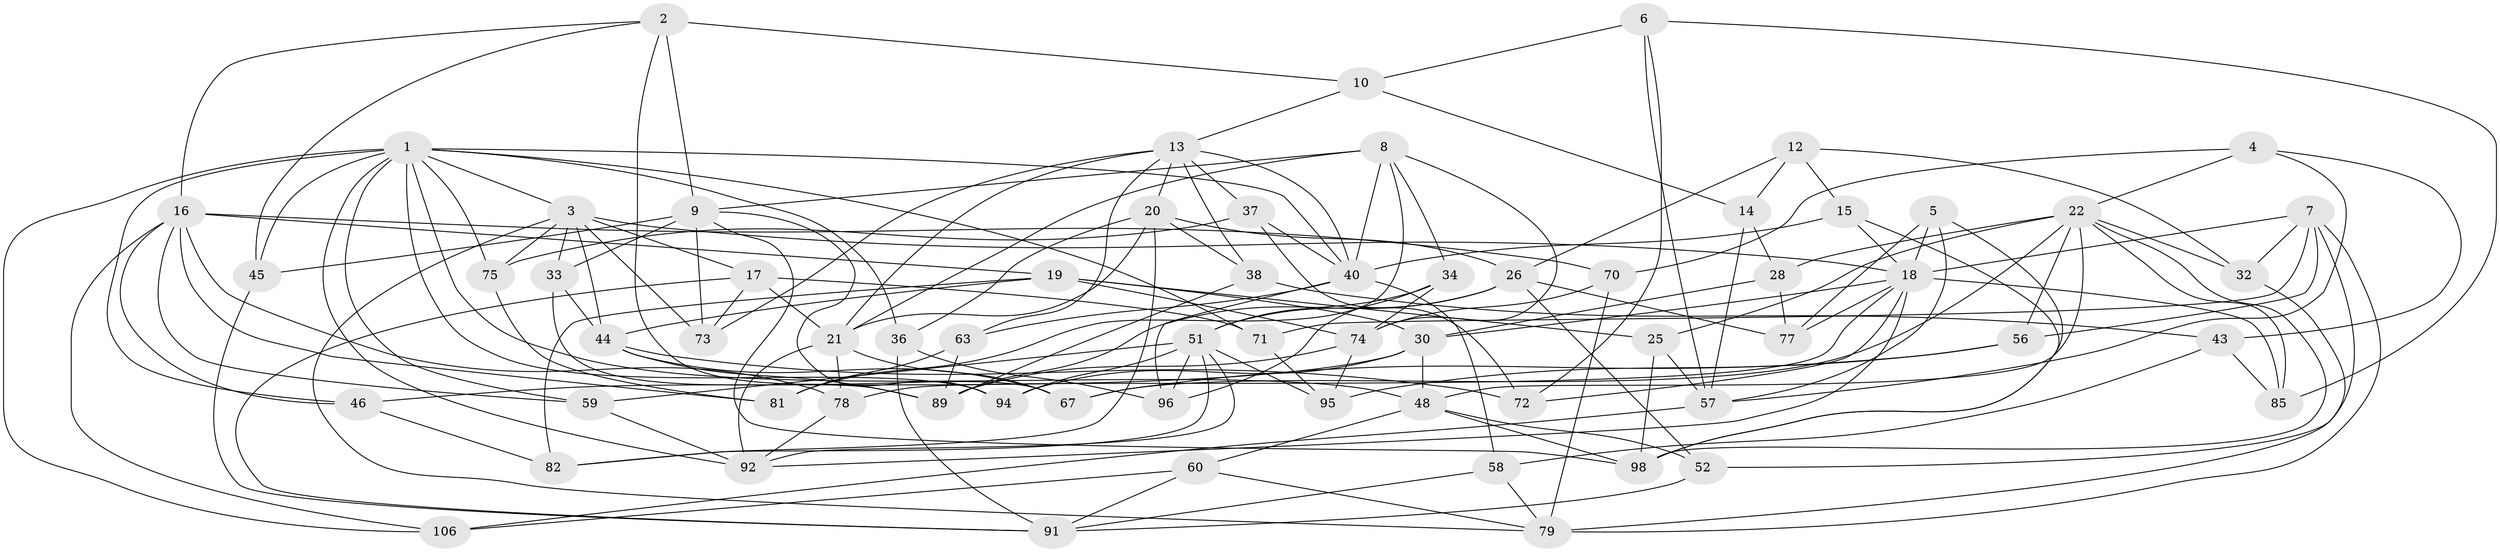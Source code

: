 // original degree distribution, {4: 1.0}
// Generated by graph-tools (version 1.1) at 2025/20/03/04/25 18:20:29]
// undirected, 66 vertices, 171 edges
graph export_dot {
graph [start="1"]
  node [color=gray90,style=filled];
  1 [super="+54+11"];
  2 [super="+66"];
  3 [super="+50+68"];
  4;
  5;
  6;
  7 [super="+24"];
  8 [super="+41"];
  9 [super="+100+90"];
  10;
  12;
  13 [super="+35+49"];
  14;
  15;
  16 [super="+107+76"];
  17 [super="+65"];
  18 [super="+69"];
  19 [super="+39+61"];
  20 [super="+31"];
  21 [super="+29"];
  22 [super="+62+27"];
  25;
  26 [super="+47"];
  28;
  30 [super="+99"];
  32;
  33;
  34;
  36;
  37;
  38;
  40 [super="+42+109"];
  43;
  44 [super="+84"];
  45;
  46;
  48 [super="+64"];
  51 [super="+53+55"];
  52;
  56;
  57 [super="+87"];
  58;
  59;
  60;
  63;
  67 [super="+97"];
  70;
  71;
  72;
  73;
  74 [super="+83"];
  75;
  77;
  78;
  79 [super="+86"];
  81;
  82;
  85;
  89 [super="+101"];
  91 [super="+105"];
  92 [super="+102"];
  94;
  95;
  96;
  98 [super="+104"];
  106;
  1 -- 46;
  1 -- 45;
  1 -- 40;
  1 -- 59;
  1 -- 94;
  1 -- 3;
  1 -- 36;
  1 -- 71;
  1 -- 106;
  1 -- 75;
  1 -- 48;
  1 -- 92;
  2 -- 10;
  2 -- 16;
  2 -- 67;
  2 -- 45;
  2 -- 9 [weight=2];
  3 -- 17;
  3 -- 73;
  3 -- 44;
  3 -- 33;
  3 -- 75;
  3 -- 18;
  3 -- 79;
  4 -- 43;
  4 -- 70;
  4 -- 57;
  4 -- 22;
  5 -- 77;
  5 -- 57;
  5 -- 98;
  5 -- 18;
  6 -- 85;
  6 -- 10;
  6 -- 72;
  6 -- 57;
  7 -- 52;
  7 -- 56;
  7 -- 71;
  7 -- 32;
  7 -- 18;
  7 -- 79;
  8 -- 34;
  8 -- 9;
  8 -- 81;
  8 -- 40;
  8 -- 74;
  8 -- 21;
  9 -- 98;
  9 -- 73;
  9 -- 45;
  9 -- 94;
  9 -- 33;
  10 -- 14;
  10 -- 13;
  12 -- 15;
  12 -- 32;
  12 -- 14;
  12 -- 26;
  13 -- 63;
  13 -- 38;
  13 -- 37;
  13 -- 73;
  13 -- 40;
  13 -- 20;
  13 -- 21;
  14 -- 28;
  14 -- 57;
  15 -- 98;
  15 -- 18;
  15 -- 40;
  16 -- 70;
  16 -- 59;
  16 -- 19;
  16 -- 78;
  16 -- 81;
  16 -- 106;
  16 -- 46;
  17 -- 21 [weight=2];
  17 -- 73;
  17 -- 71;
  17 -- 91;
  18 -- 72;
  18 -- 30;
  18 -- 77;
  18 -- 78;
  18 -- 85;
  18 -- 92;
  19 -- 74 [weight=3];
  19 -- 25;
  19 -- 82;
  19 -- 30;
  19 -- 44;
  20 -- 36;
  20 -- 82;
  20 -- 26;
  20 -- 38;
  20 -- 21;
  21 -- 67;
  21 -- 92;
  21 -- 78;
  22 -- 48;
  22 -- 67 [weight=2];
  22 -- 32;
  22 -- 28;
  22 -- 98;
  22 -- 85;
  22 -- 56;
  22 -- 25;
  25 -- 57;
  25 -- 98;
  26 -- 77;
  26 -- 52;
  26 -- 89;
  26 -- 51;
  28 -- 77;
  28 -- 30;
  30 -- 46;
  30 -- 94;
  30 -- 48;
  32 -- 79;
  33 -- 44;
  33 -- 89;
  34 -- 96;
  34 -- 51;
  34 -- 74;
  36 -- 96;
  36 -- 91;
  37 -- 72;
  37 -- 75;
  37 -- 40;
  38 -- 43;
  38 -- 89;
  40 -- 58;
  40 -- 96;
  40 -- 63;
  43 -- 85;
  43 -- 58;
  44 -- 89;
  44 -- 72;
  44 -- 67;
  45 -- 91;
  46 -- 82;
  48 -- 60;
  48 -- 98;
  48 -- 52;
  51 -- 96;
  51 -- 95;
  51 -- 59;
  51 -- 82;
  51 -- 94;
  51 -- 92;
  52 -- 91;
  56 -- 95;
  56 -- 67;
  57 -- 106;
  58 -- 91;
  58 -- 79;
  59 -- 92;
  60 -- 106;
  60 -- 79;
  60 -- 91;
  63 -- 81;
  63 -- 89;
  70 -- 79;
  70 -- 74;
  71 -- 95;
  74 -- 89;
  74 -- 95;
  75 -- 81;
  78 -- 92;
}
